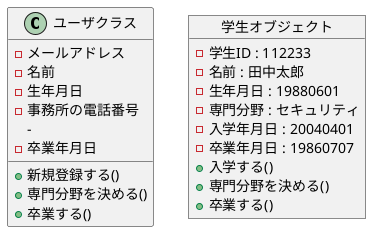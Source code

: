 @startuml クラス図
' 公開 (+)
' 非公開 (-)
' 保護 (#)
' パッケージ (~)
' 派生 (/)
' 静的 (下線)
class "ユーザクラス" as userclass {
  - メールアドレス
  - 名前
  - 生年月日
  - 事務所の電話番号
  - 
  - 卒業年月日

  + 新規登録する()
  + 専門分野を決める()
  + 卒業する()
}

object "学生オブジェクト" as StudentObj {
  - 学生ID : 112233
  - 名前 : 田中太郎
  - 生年月日 : 19880601
  - 専門分野 : セキュリティ
  - 入学年月日 : 20040401
  - 卒業年月日 : 19860707

  + 入学する()
  + 専門分野を決める()
  + 卒業する()
}
@enduml